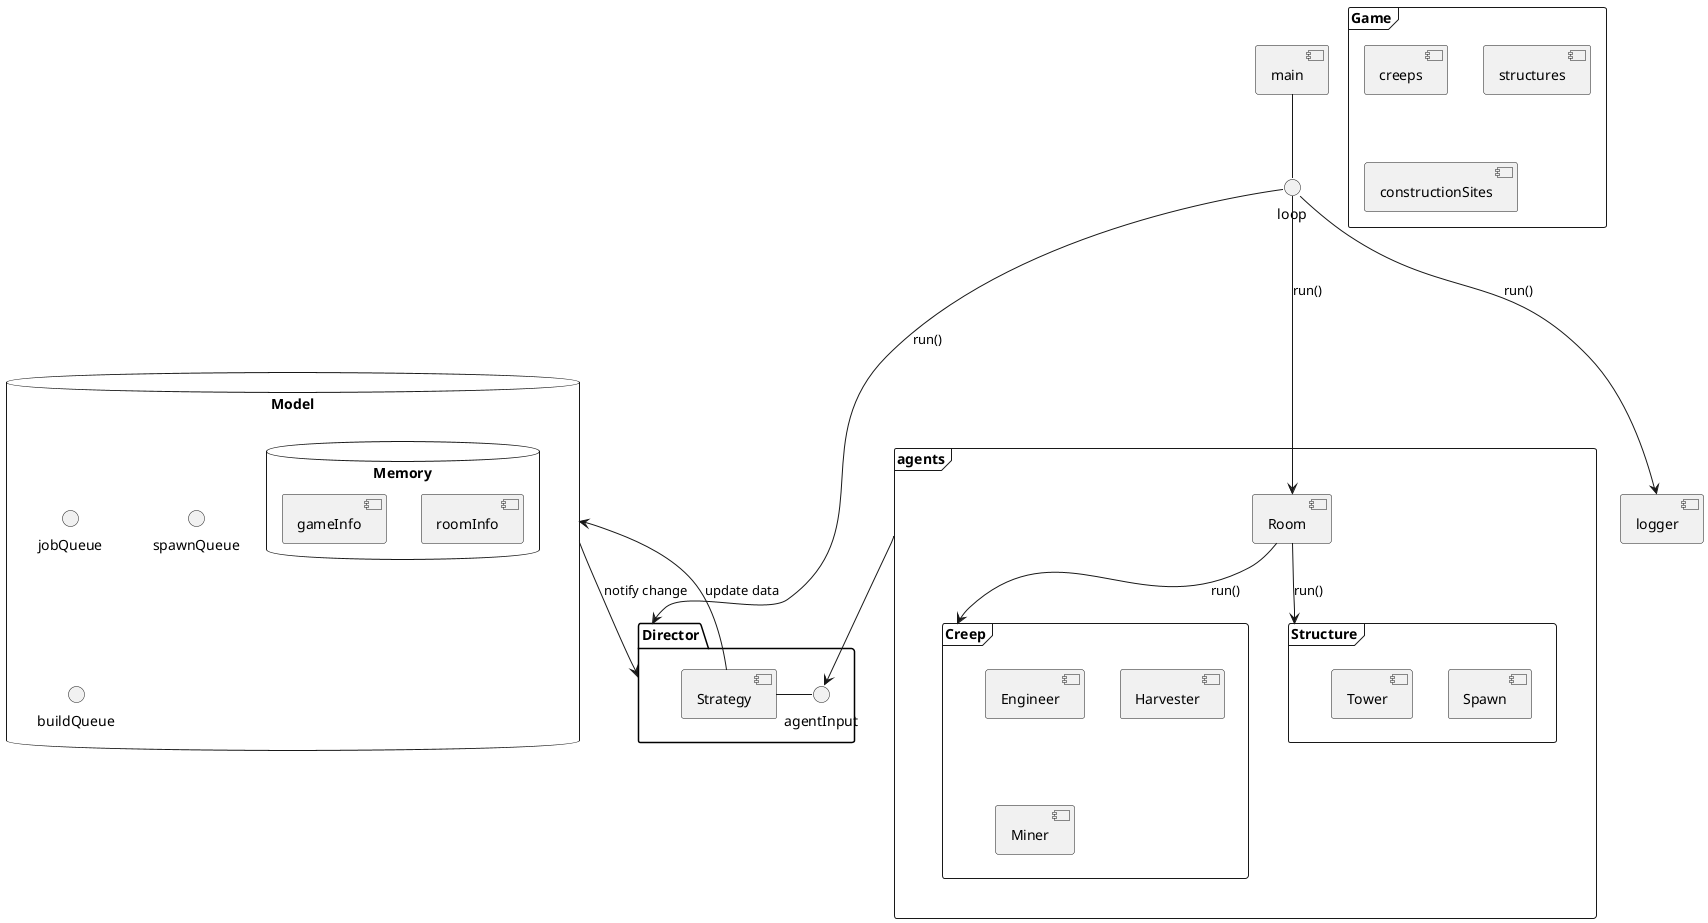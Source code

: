 @startuml
frame Game  {
 [creeps]
 [structures]
 [constructionSites]
}

frame agents {
  frame Creep {
    [Engineer]
    [Harvester]
    [Miner]
  }
  frame Structure {
    [Spawn]
    [Tower]
  }
  [Room]
}

dataBase Model {
  dataBase Memory {
    [roomInfo]
    [gameInfo]
  }
    () jobQueue
    () spawnQueue
    () buildQueue
}

package Director {


  [Strategy]
  () agentInput - [Strategy]
}

[main] -- loop
loop ---> Room : run()
loop ---> [logger] : run()
loop ---> Director: run()

Room --> Creep: run()
Room --> Structure : run()

[Strategy] --> Model  : update data
Model --> Director : notify change

' [logger] ..> Memory : read

agents --> agentInput

@enduml
